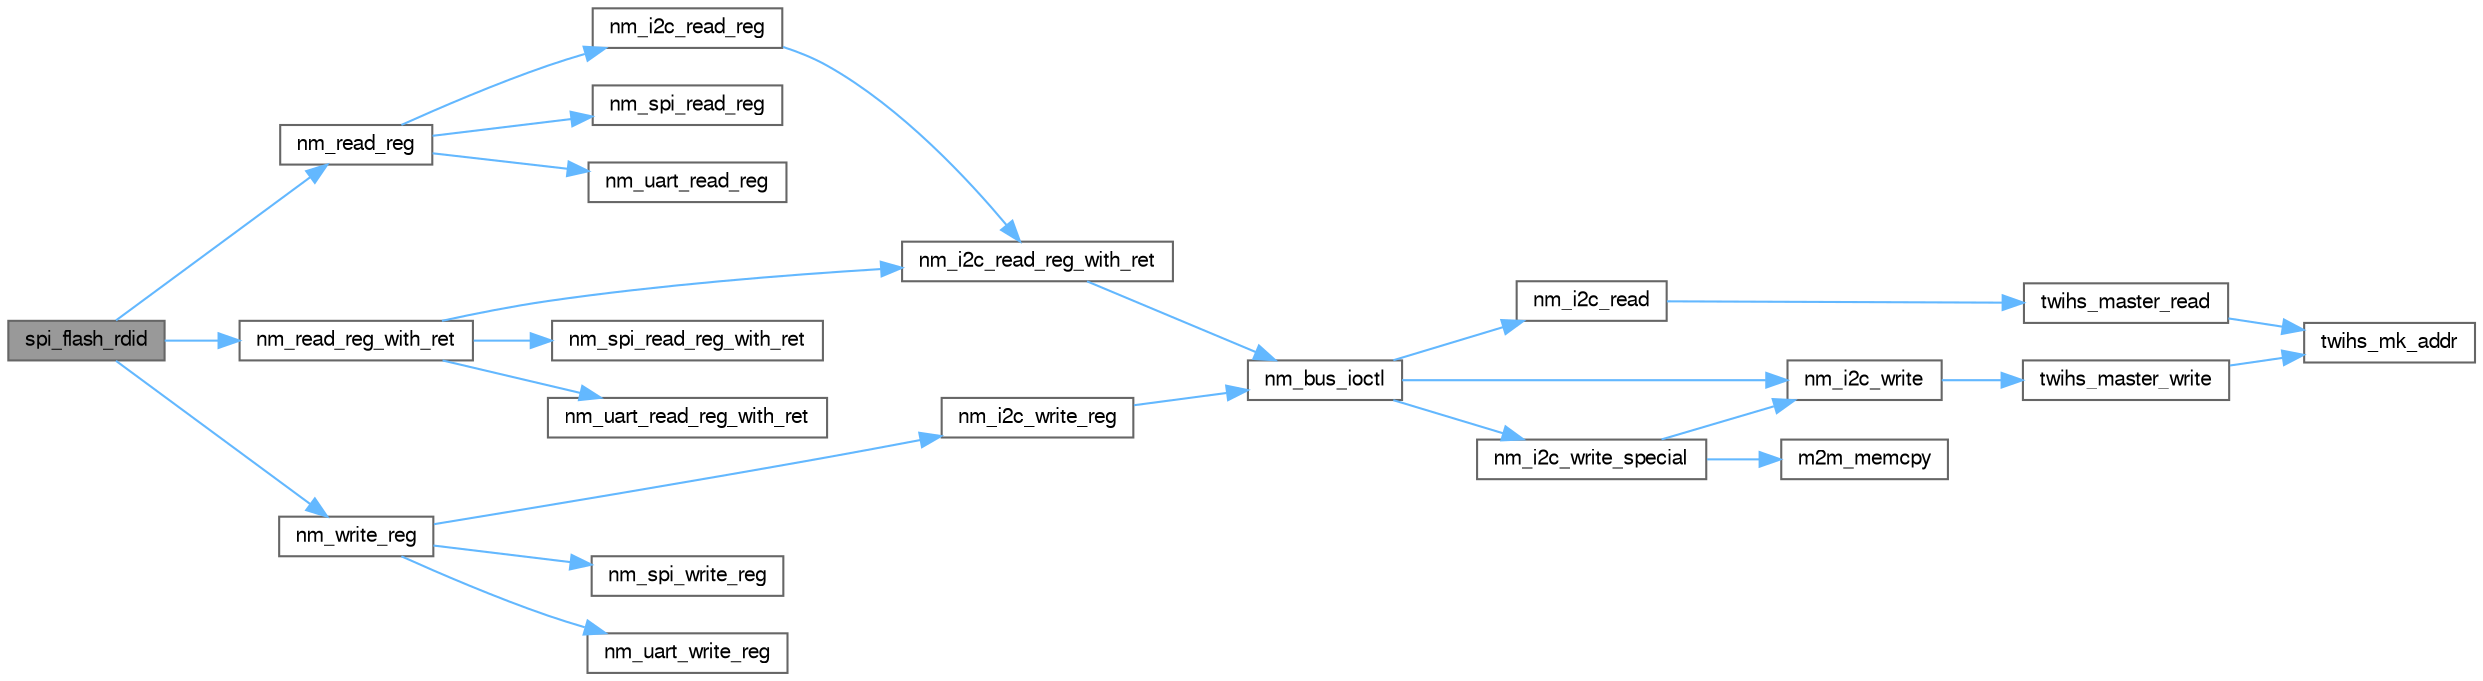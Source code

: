 digraph "spi_flash_rdid"
{
 // LATEX_PDF_SIZE
  bgcolor="transparent";
  edge [fontname=FreeSans,fontsize=10,labelfontname=FreeSans,labelfontsize=10];
  node [fontname=FreeSans,fontsize=10,shape=box,height=0.2,width=0.4];
  rankdir="LR";
  Node1 [label="spi_flash_rdid",height=0.2,width=0.4,color="gray40", fillcolor="grey60", style="filled", fontcolor="black",tooltip="Read SPI Flash ID."];
  Node1 -> Node2 [color="steelblue1",style="solid"];
  Node2 [label="nm_read_reg",height=0.2,width=0.4,color="grey40", fillcolor="white", style="filled",URL="$nmbus_8c.html#a40095d9f8d9cd502b40d93015c93af24",tooltip=" "];
  Node2 -> Node3 [color="steelblue1",style="solid"];
  Node3 [label="nm_i2c_read_reg",height=0.2,width=0.4,color="grey40", fillcolor="white", style="filled",URL="$nmi2c_8c.html#ae84e408bcb689b663a9dc87e3ee68cdf",tooltip=" "];
  Node3 -> Node4 [color="steelblue1",style="solid"];
  Node4 [label="nm_i2c_read_reg_with_ret",height=0.2,width=0.4,color="grey40", fillcolor="white", style="filled",URL="$nmi2c_8c.html#aa653cd4fd522820cd784c6328f372261",tooltip=" "];
  Node4 -> Node5 [color="steelblue1",style="solid"];
  Node5 [label="nm_bus_ioctl",height=0.2,width=0.4,color="grey40", fillcolor="white", style="filled",URL="$nm__bus__wrapper__same70_8c.html#aa98500dc13748397906e03440fb3892a",tooltip=" "];
  Node5 -> Node6 [color="steelblue1",style="solid"];
  Node6 [label="nm_i2c_read",height=0.2,width=0.4,color="grey40", fillcolor="white", style="filled",URL="$nm__bus__wrapper__same70_8c.html#a1240741839c5fb2592be8c34341aec6e",tooltip=" "];
  Node6 -> Node7 [color="steelblue1",style="solid"];
  Node7 [label="twihs_master_read",height=0.2,width=0.4,color="grey40", fillcolor="white", style="filled",URL="$group__sam__drivers__twihs__group.html#ga979e157165aa2b5e3e6d1e9ee608d5b7",tooltip="Read multiple bytes from a TWIHS compatible slave device."];
  Node7 -> Node8 [color="steelblue1",style="solid"];
  Node8 [label="twihs_mk_addr",height=0.2,width=0.4,color="grey40", fillcolor="white", style="filled",URL="$group__sam__drivers__twihs__group.html#gaca9e29e230ee2774cfc3dc7ed497f887",tooltip="Construct the TWIHS module address register field."];
  Node5 -> Node9 [color="steelblue1",style="solid"];
  Node9 [label="nm_i2c_write",height=0.2,width=0.4,color="grey40", fillcolor="white", style="filled",URL="$nm__bus__wrapper__same70_8c.html#afd98b5c0c472d424143edff9e8692624",tooltip=" "];
  Node9 -> Node10 [color="steelblue1",style="solid"];
  Node10 [label="twihs_master_write",height=0.2,width=0.4,color="grey40", fillcolor="white", style="filled",URL="$group__sam__drivers__twihs__group.html#ga6518c8674e646fbb67e8e91930e7f47a",tooltip="Write multiple bytes to a TWIHS compatible slave device."];
  Node10 -> Node8 [color="steelblue1",style="solid"];
  Node5 -> Node11 [color="steelblue1",style="solid"];
  Node11 [label="nm_i2c_write_special",height=0.2,width=0.4,color="grey40", fillcolor="white", style="filled",URL="$nm__bus__wrapper__same70_8c.html#a471c97b3665281f2df10ccff14d5e537",tooltip=" "];
  Node11 -> Node12 [color="steelblue1",style="solid"];
  Node12 [label="m2m_memcpy",height=0.2,width=0.4,color="grey40", fillcolor="white", style="filled",URL="$group___c_o_m_m_o_n_a_p_i.html#ga28b094db63be31612f7d2c5af692d3a5",tooltip="Copy specified number of bytes from source buffer to destination buffer."];
  Node11 -> Node9 [color="steelblue1",style="solid"];
  Node2 -> Node13 [color="steelblue1",style="solid"];
  Node13 [label="nm_spi_read_reg",height=0.2,width=0.4,color="grey40", fillcolor="white", style="filled",URL="$nmspi_8h.html#a37c588aab608b441dbbaf508317e1ee3",tooltip=" "];
  Node2 -> Node14 [color="steelblue1",style="solid"];
  Node14 [label="nm_uart_read_reg",height=0.2,width=0.4,color="grey40", fillcolor="white", style="filled",URL="$nmuart_8h.html#ad414ee631dc1703ab93ea032bd3c3a9c",tooltip=" "];
  Node1 -> Node15 [color="steelblue1",style="solid"];
  Node15 [label="nm_read_reg_with_ret",height=0.2,width=0.4,color="grey40", fillcolor="white", style="filled",URL="$nmbus_8c.html#a475d273d8342f3f5c2a00e2887bf1b4f",tooltip=" "];
  Node15 -> Node4 [color="steelblue1",style="solid"];
  Node15 -> Node16 [color="steelblue1",style="solid"];
  Node16 [label="nm_spi_read_reg_with_ret",height=0.2,width=0.4,color="grey40", fillcolor="white", style="filled",URL="$nmspi_8h.html#aae92c14d16f00b293e10a8a3a86f9095",tooltip=" "];
  Node15 -> Node17 [color="steelblue1",style="solid"];
  Node17 [label="nm_uart_read_reg_with_ret",height=0.2,width=0.4,color="grey40", fillcolor="white", style="filled",URL="$nmuart_8h.html#a5ddecb766fd8041b0a2ff7f553f8183e",tooltip=" "];
  Node1 -> Node18 [color="steelblue1",style="solid"];
  Node18 [label="nm_write_reg",height=0.2,width=0.4,color="grey40", fillcolor="white", style="filled",URL="$nmbus_8c.html#a6a7d6b943cea86630575707ef80e09f9",tooltip=" "];
  Node18 -> Node19 [color="steelblue1",style="solid"];
  Node19 [label="nm_i2c_write_reg",height=0.2,width=0.4,color="grey40", fillcolor="white", style="filled",URL="$nmi2c_8c.html#a1bd0dd974a31b39146c20717bd6b7991",tooltip=" "];
  Node19 -> Node5 [color="steelblue1",style="solid"];
  Node18 -> Node20 [color="steelblue1",style="solid"];
  Node20 [label="nm_spi_write_reg",height=0.2,width=0.4,color="grey40", fillcolor="white", style="filled",URL="$nmspi_8h.html#a8e4e4efa9b987e6eed4c23b848248a32",tooltip=" "];
  Node18 -> Node21 [color="steelblue1",style="solid"];
  Node21 [label="nm_uart_write_reg",height=0.2,width=0.4,color="grey40", fillcolor="white", style="filled",URL="$nmuart_8h.html#a8d6ab67f8e0106126ba1748e68cd943c",tooltip=" "];
}
